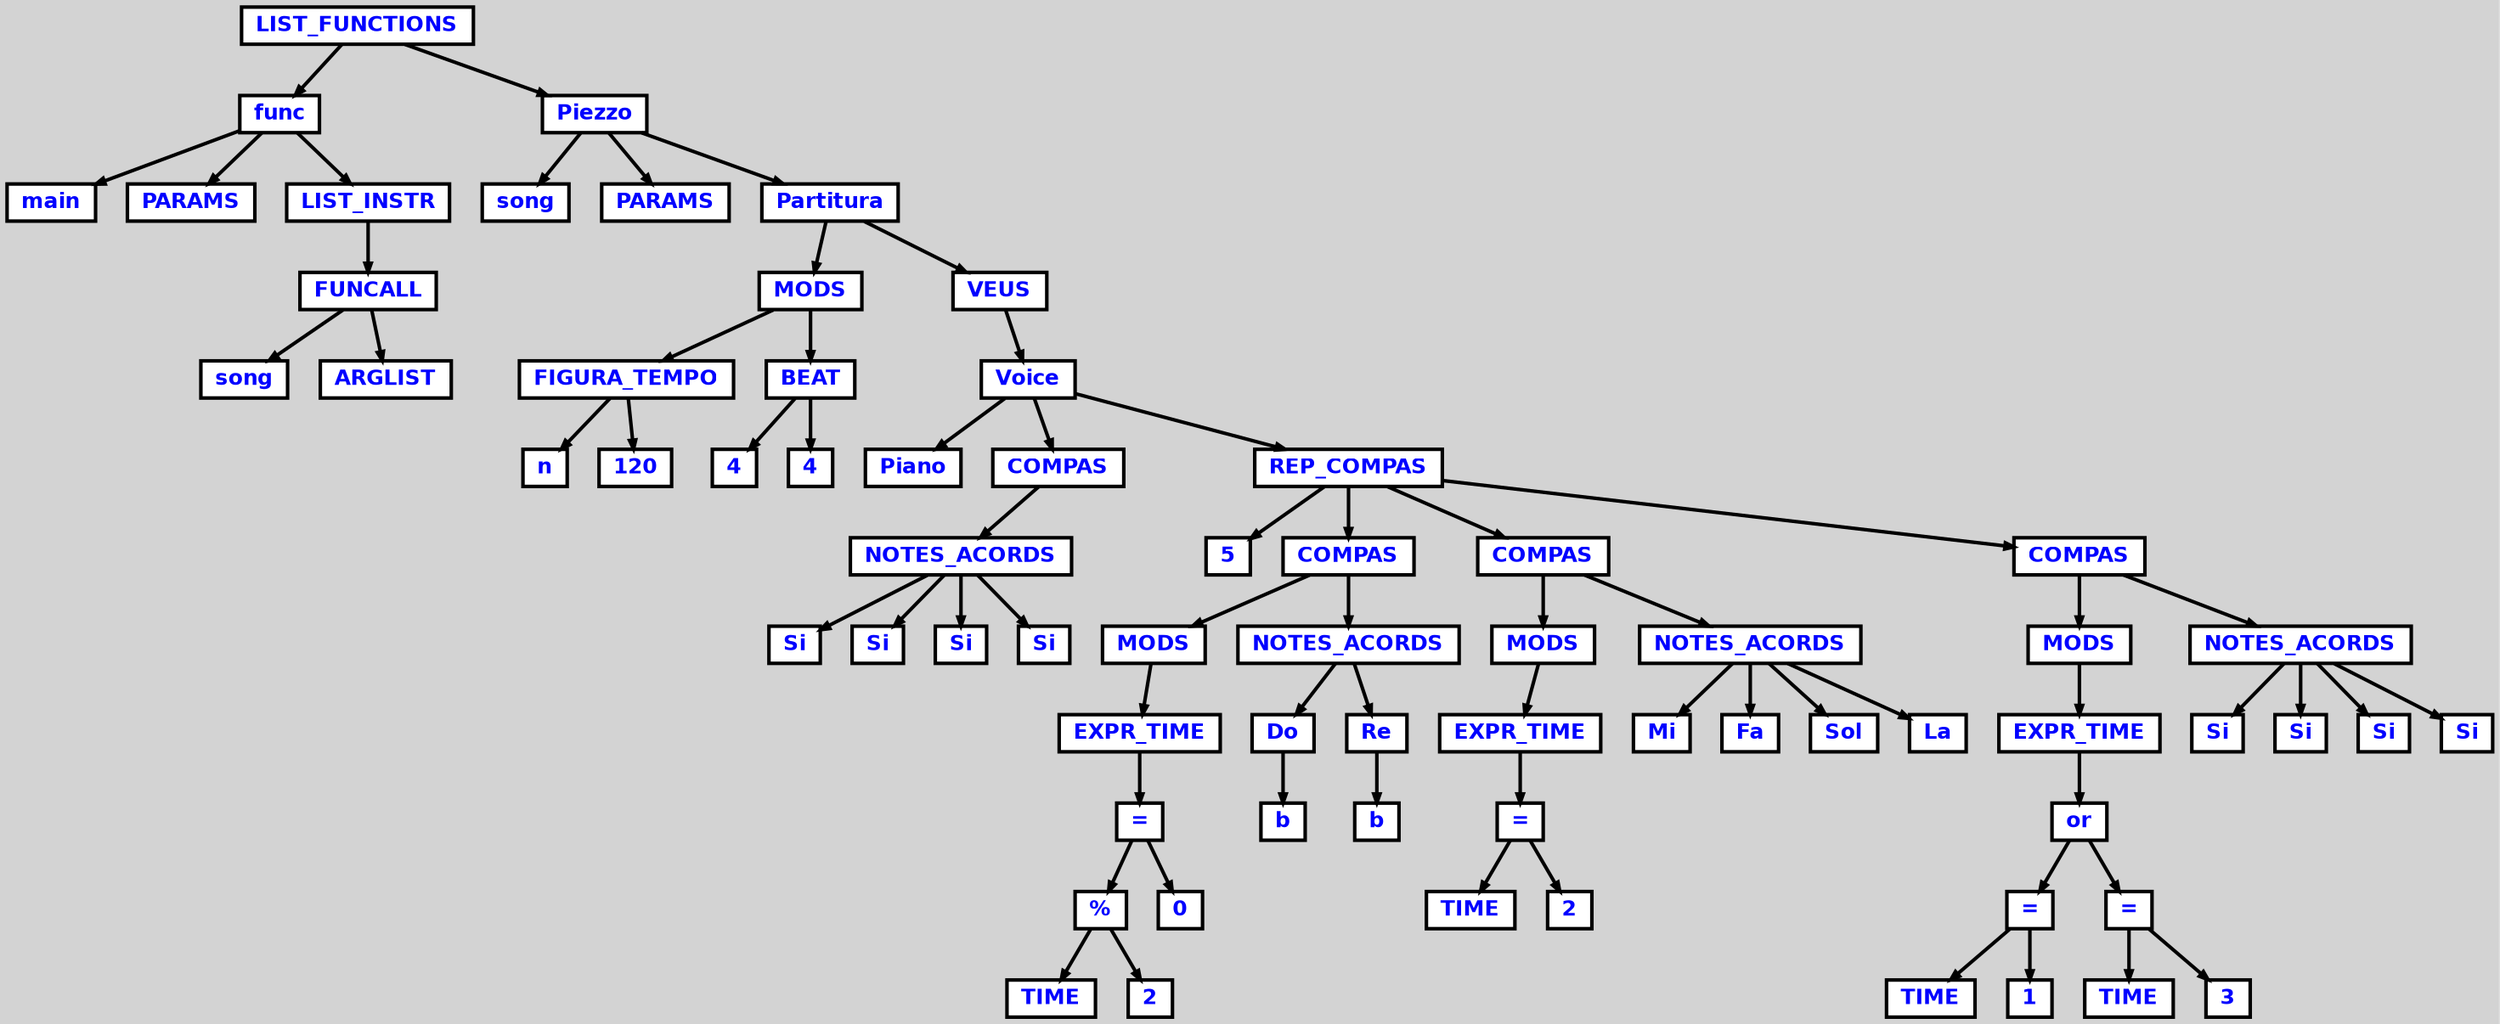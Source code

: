 digraph {

	ordering=out;
	ranksep=.4;
	bgcolor="lightgrey"; node [shape=box, fixedsize=false, fontsize=12, fontname="Helvetica-bold", fontcolor="blue"
		width=.25, height=.25, color="black", fillcolor="white", style="filled, solid, bold"];
	edge [arrowsize=.5, color="black", style="bold"]

  n0 [label="LIST_FUNCTIONS"];
  n1 [label="func"];
  n1 [label="func"];
  n2 [label="main"];
  n3 [label="PARAMS"];
  n4 [label="LIST_INSTR"];
  n4 [label="LIST_INSTR"];
  n5 [label="FUNCALL"];
  n5 [label="FUNCALL"];
  n6 [label="song"];
  n7 [label="ARGLIST"];
  n8 [label="Piezzo"];
  n8 [label="Piezzo"];
  n9 [label="song"];
  n10 [label="PARAMS"];
  n11 [label="Partitura"];
  n11 [label="Partitura"];
  n12 [label="MODS"];
  n12 [label="MODS"];
  n13 [label="FIGURA_TEMPO"];
  n13 [label="FIGURA_TEMPO"];
  n14 [label="n"];
  n15 [label="120"];
  n16 [label="BEAT"];
  n16 [label="BEAT"];
  n17 [label="4"];
  n18 [label="4"];
  n19 [label="VEUS"];
  n19 [label="VEUS"];
  n20 [label="Voice"];
  n20 [label="Voice"];
  n21 [label="Piano"];
  n22 [label="COMPAS"];
  n22 [label="COMPAS"];
  n23 [label="NOTES_ACORDS"];
  n23 [label="NOTES_ACORDS"];
  n24 [label="Si"];
  n25 [label="Si"];
  n26 [label="Si"];
  n27 [label="Si"];
  n28 [label="REP_COMPAS"];
  n28 [label="REP_COMPAS"];
  n29 [label="5"];
  n30 [label="COMPAS"];
  n30 [label="COMPAS"];
  n31 [label="MODS"];
  n31 [label="MODS"];
  n32 [label="EXPR_TIME"];
  n32 [label="EXPR_TIME"];
  n33 [label="="];
  n33 [label="="];
  n34 [label="%"];
  n34 [label="%"];
  n35 [label="TIME"];
  n36 [label="2"];
  n37 [label="0"];
  n38 [label="NOTES_ACORDS"];
  n38 [label="NOTES_ACORDS"];
  n39 [label="Do"];
  n39 [label="Do"];
  n40 [label="b"];
  n41 [label="Re"];
  n41 [label="Re"];
  n42 [label="b"];
  n43 [label="COMPAS"];
  n43 [label="COMPAS"];
  n44 [label="MODS"];
  n44 [label="MODS"];
  n45 [label="EXPR_TIME"];
  n45 [label="EXPR_TIME"];
  n46 [label="="];
  n46 [label="="];
  n47 [label="TIME"];
  n48 [label="2"];
  n49 [label="NOTES_ACORDS"];
  n49 [label="NOTES_ACORDS"];
  n50 [label="Mi"];
  n51 [label="Fa"];
  n52 [label="Sol"];
  n53 [label="La"];
  n54 [label="COMPAS"];
  n54 [label="COMPAS"];
  n55 [label="MODS"];
  n55 [label="MODS"];
  n56 [label="EXPR_TIME"];
  n56 [label="EXPR_TIME"];
  n57 [label="or"];
  n57 [label="or"];
  n58 [label="="];
  n58 [label="="];
  n59 [label="TIME"];
  n60 [label="1"];
  n61 [label="="];
  n61 [label="="];
  n62 [label="TIME"];
  n63 [label="3"];
  n64 [label="NOTES_ACORDS"];
  n64 [label="NOTES_ACORDS"];
  n65 [label="Si"];
  n66 [label="Si"];
  n67 [label="Si"];
  n68 [label="Si"];

  n0 -> n1 // "LIST_FUNCTIONS" -> "func"
  n1 -> n2 // "func" -> "main"
  n1 -> n3 // "func" -> "PARAMS"
  n1 -> n4 // "func" -> "LIST_INSTR"
  n4 -> n5 // "LIST_INSTR" -> "FUNCALL"
  n5 -> n6 // "FUNCALL" -> "song"
  n5 -> n7 // "FUNCALL" -> "ARGLIST"
  n0 -> n8 // "LIST_FUNCTIONS" -> "Piezzo"
  n8 -> n9 // "Piezzo" -> "song"
  n8 -> n10 // "Piezzo" -> "PARAMS"
  n8 -> n11 // "Piezzo" -> "Partitura"
  n11 -> n12 // "Partitura" -> "MODS"
  n12 -> n13 // "MODS" -> "FIGURA_TEMPO"
  n13 -> n14 // "FIGURA_TEMPO" -> "n"
  n13 -> n15 // "FIGURA_TEMPO" -> "120"
  n12 -> n16 // "MODS" -> "BEAT"
  n16 -> n17 // "BEAT" -> "4"
  n16 -> n18 // "BEAT" -> "4"
  n11 -> n19 // "Partitura" -> "VEUS"
  n19 -> n20 // "VEUS" -> "Voice"
  n20 -> n21 // "Voice" -> "Piano"
  n20 -> n22 // "Voice" -> "COMPAS"
  n22 -> n23 // "COMPAS" -> "NOTES_ACORDS"
  n23 -> n24 // "NOTES_ACORDS" -> "Si"
  n23 -> n25 // "NOTES_ACORDS" -> "Si"
  n23 -> n26 // "NOTES_ACORDS" -> "Si"
  n23 -> n27 // "NOTES_ACORDS" -> "Si"
  n20 -> n28 // "Voice" -> "REP_COMPAS"
  n28 -> n29 // "REP_COMPAS" -> "5"
  n28 -> n30 // "REP_COMPAS" -> "COMPAS"
  n30 -> n31 // "COMPAS" -> "MODS"
  n31 -> n32 // "MODS" -> "EXPR_TIME"
  n32 -> n33 // "EXPR_TIME" -> "="
  n33 -> n34 // "=" -> "%"
  n34 -> n35 // "%" -> "TIME"
  n34 -> n36 // "%" -> "2"
  n33 -> n37 // "=" -> "0"
  n30 -> n38 // "COMPAS" -> "NOTES_ACORDS"
  n38 -> n39 // "NOTES_ACORDS" -> "Do"
  n39 -> n40 // "Do" -> "b"
  n38 -> n41 // "NOTES_ACORDS" -> "Re"
  n41 -> n42 // "Re" -> "b"
  n28 -> n43 // "REP_COMPAS" -> "COMPAS"
  n43 -> n44 // "COMPAS" -> "MODS"
  n44 -> n45 // "MODS" -> "EXPR_TIME"
  n45 -> n46 // "EXPR_TIME" -> "="
  n46 -> n47 // "=" -> "TIME"
  n46 -> n48 // "=" -> "2"
  n43 -> n49 // "COMPAS" -> "NOTES_ACORDS"
  n49 -> n50 // "NOTES_ACORDS" -> "Mi"
  n49 -> n51 // "NOTES_ACORDS" -> "Fa"
  n49 -> n52 // "NOTES_ACORDS" -> "Sol"
  n49 -> n53 // "NOTES_ACORDS" -> "La"
  n28 -> n54 // "REP_COMPAS" -> "COMPAS"
  n54 -> n55 // "COMPAS" -> "MODS"
  n55 -> n56 // "MODS" -> "EXPR_TIME"
  n56 -> n57 // "EXPR_TIME" -> "or"
  n57 -> n58 // "or" -> "="
  n58 -> n59 // "=" -> "TIME"
  n58 -> n60 // "=" -> "1"
  n57 -> n61 // "or" -> "="
  n61 -> n62 // "=" -> "TIME"
  n61 -> n63 // "=" -> "3"
  n54 -> n64 // "COMPAS" -> "NOTES_ACORDS"
  n64 -> n65 // "NOTES_ACORDS" -> "Si"
  n64 -> n66 // "NOTES_ACORDS" -> "Si"
  n64 -> n67 // "NOTES_ACORDS" -> "Si"
  n64 -> n68 // "NOTES_ACORDS" -> "Si"

}
